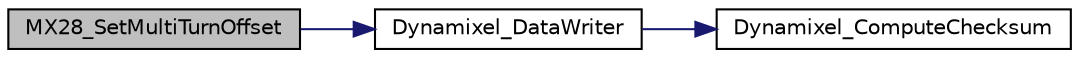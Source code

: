 digraph "MX28_SetMultiTurnOffset"
{
  edge [fontname="Helvetica",fontsize="10",labelfontname="Helvetica",labelfontsize="10"];
  node [fontname="Helvetica",fontsize="10",shape=record];
  rankdir="LR";
  Node12 [label="MX28_SetMultiTurnOffset",height=0.2,width=0.4,color="black", fillcolor="grey75", style="filled", fontcolor="black"];
  Node12 -> Node13 [color="midnightblue",fontsize="10",style="solid",fontname="Helvetica"];
  Node13 [label="Dynamixel_DataWriter",height=0.2,width=0.4,color="black", fillcolor="white", style="filled",URL="$group___dynamixel_protocol_v1___public___functions___l_l___t_x___r_x.html#gaabac5f22c65d45c6e62aec697ac597bf",tooltip="Sends an array of data to a motor as per its configuration details. "];
  Node13 -> Node14 [color="midnightblue",fontsize="10",style="solid",fontname="Helvetica"];
  Node14 [label="Dynamixel_ComputeChecksum",height=0.2,width=0.4,color="black", fillcolor="white", style="filled",URL="$group___dynamixel_protocol_v1___private___functions___computation.html#ga3c6dca1a4013633e13288bd7f1191fe0",tooltip="Compute the checksum for data passes in, according to a modular checksum algorithm employed by the Dy..."];
}
